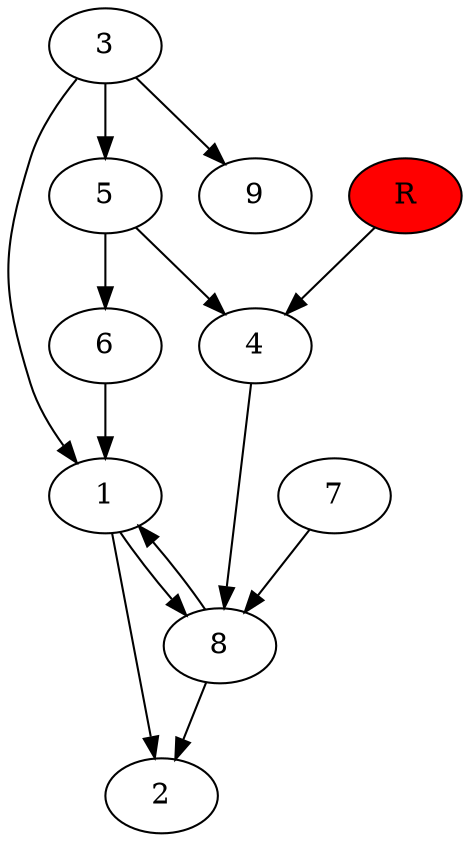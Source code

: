 digraph prb34739 {
	1
	2
	3
	4
	5
	6
	7
	8
	R [fillcolor="#ff0000" style=filled]
	1 -> 2
	1 -> 8
	3 -> 1
	3 -> 5
	3 -> 9
	4 -> 8
	5 -> 4
	5 -> 6
	6 -> 1
	7 -> 8
	8 -> 1
	8 -> 2
	R -> 4
}
